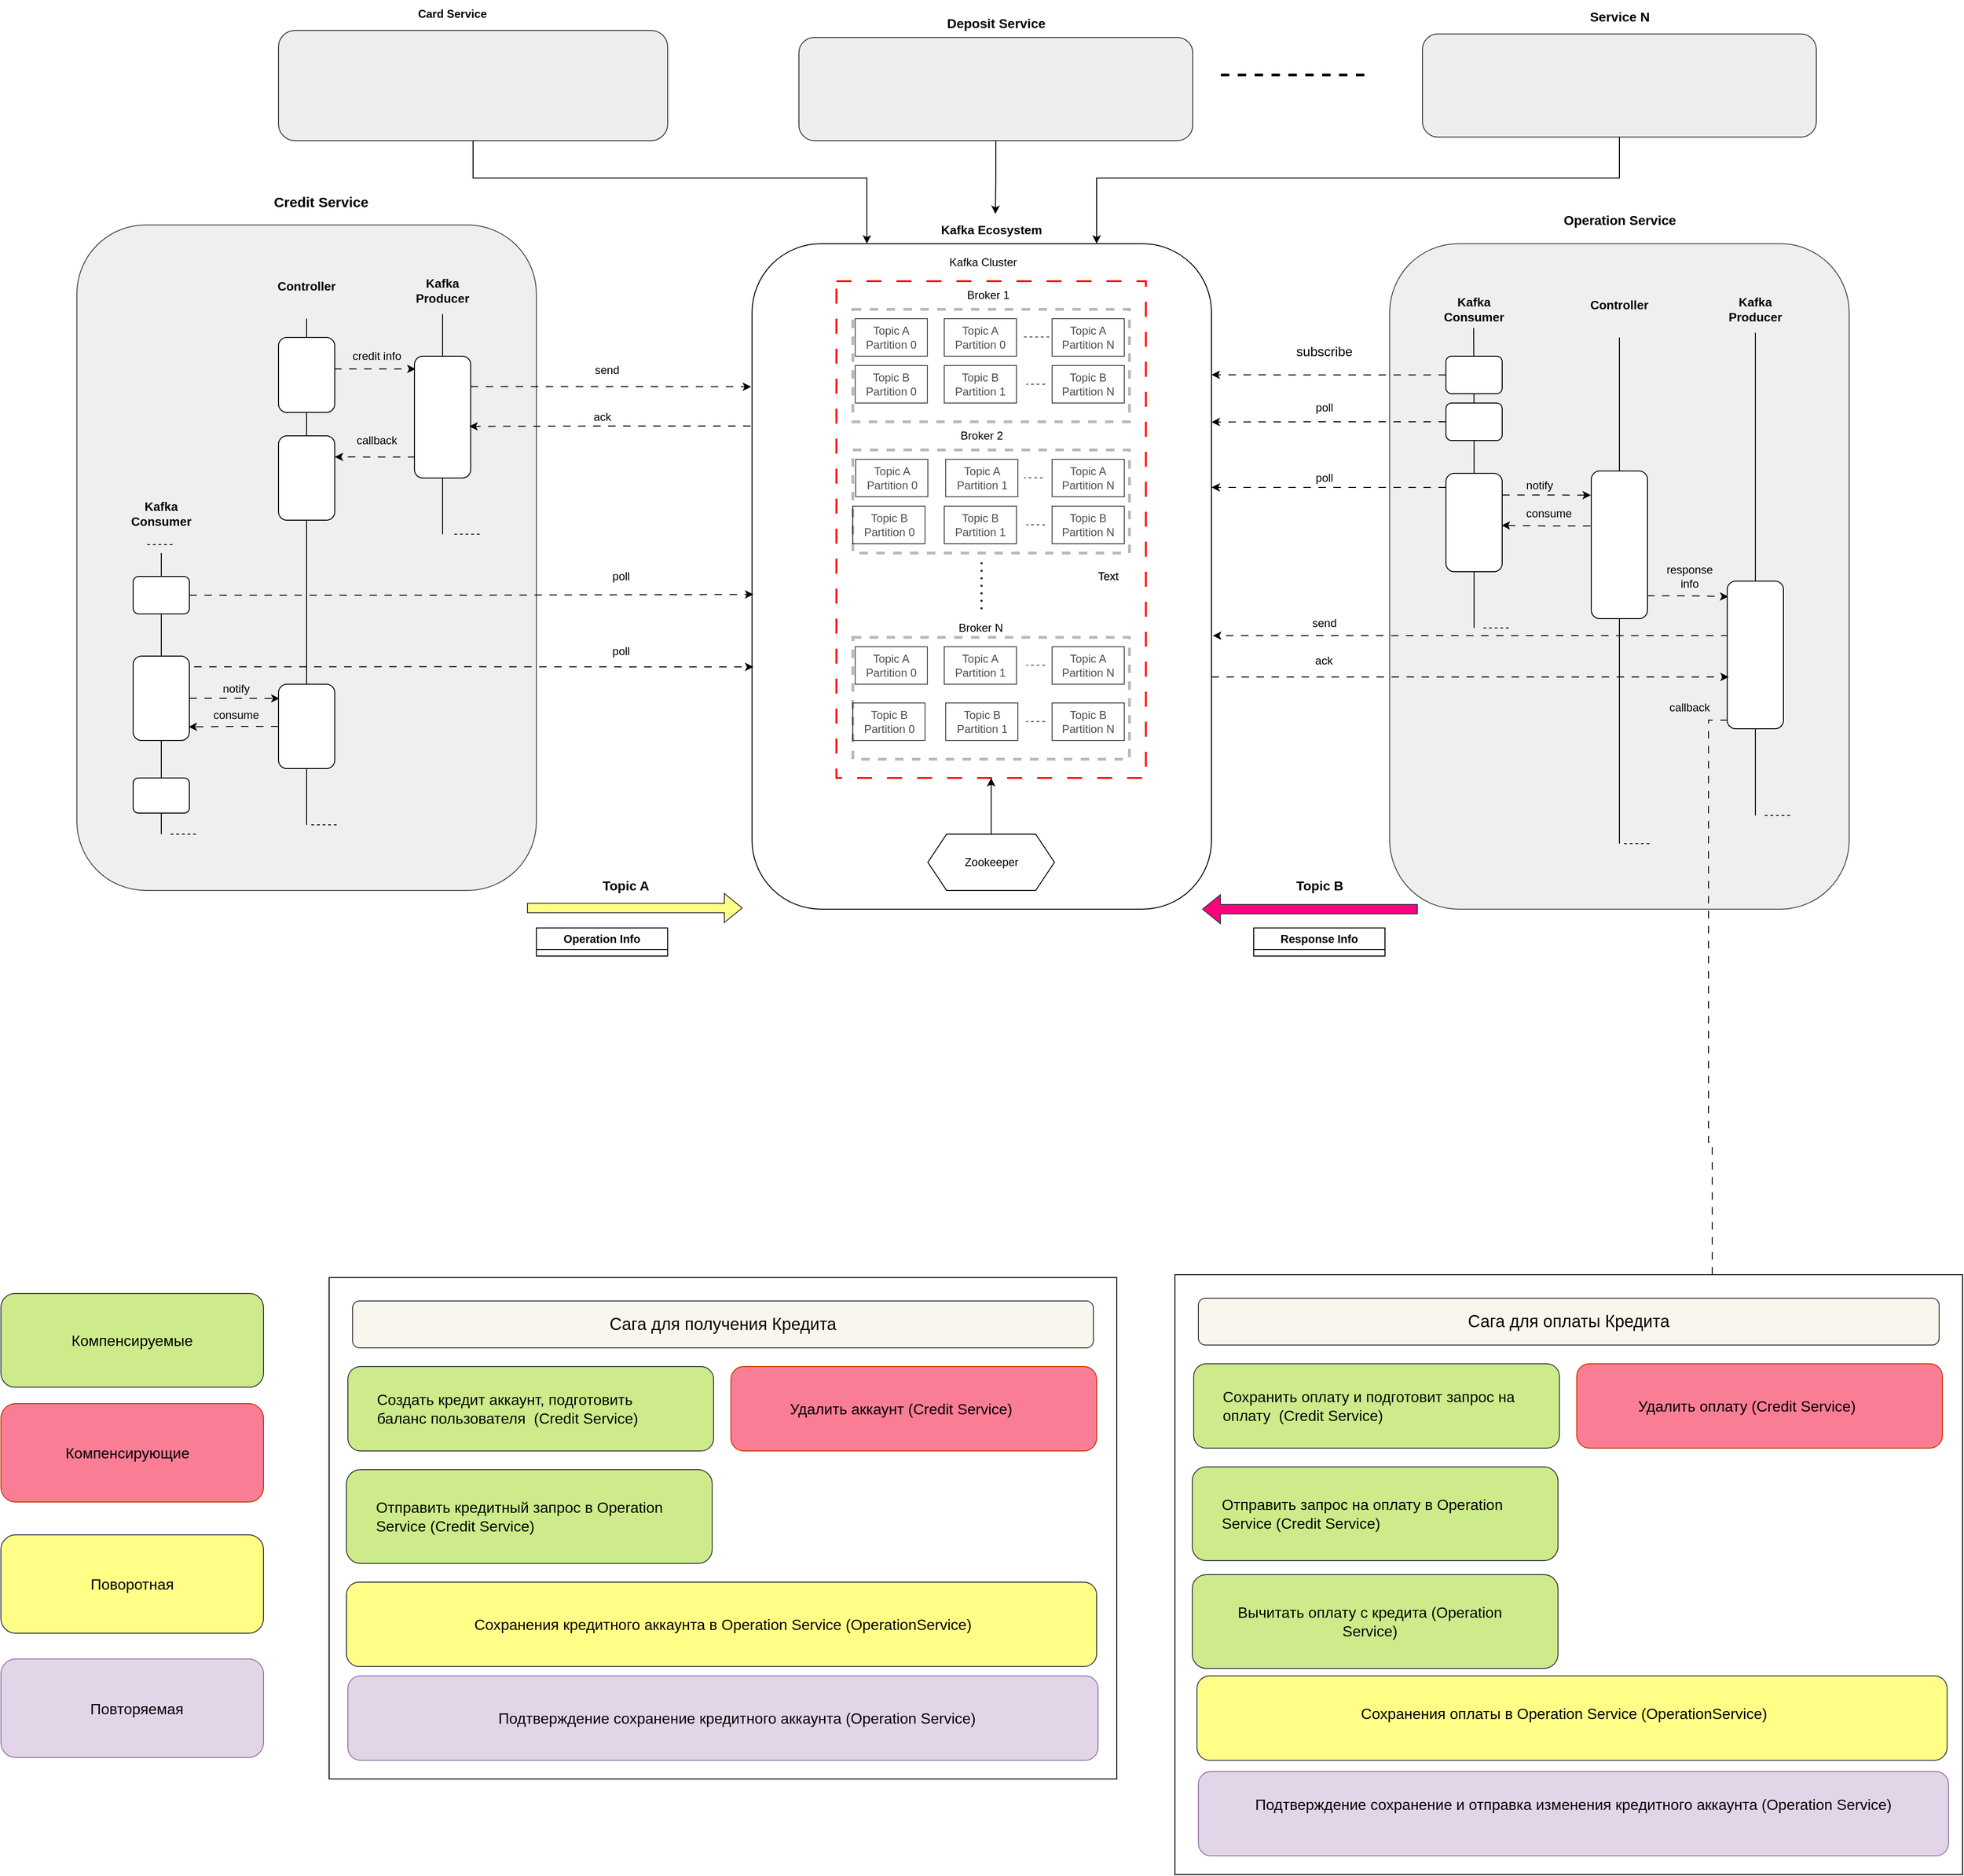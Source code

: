 <mxfile version="21.2.1" type="github">
  <diagram name="Page-1" id="QxTdmoCRKcCL7kcKfaHW">
    <mxGraphModel dx="3475" dy="2413" grid="1" gridSize="10" guides="1" tooltips="1" connect="1" arrows="1" fold="1" page="1" pageScale="1" pageWidth="850" pageHeight="1100" math="0" shadow="0">
      <root>
        <mxCell id="0" />
        <mxCell id="1" parent="0" />
        <mxCell id="LkaJZbjGnA7sSVF9E5AU-1" value="" style="rounded=1;whiteSpace=wrap;html=1;" parent="1" vertex="1">
          <mxGeometry x="171" y="-760" width="490" height="710" as="geometry" />
        </mxCell>
        <mxCell id="LkaJZbjGnA7sSVF9E5AU-2" value="" style="rounded=0;whiteSpace=wrap;html=1;dashed=1;dashPattern=8 8;strokeColor=#ff0000;strokeWidth=2;" parent="1" vertex="1">
          <mxGeometry x="261" y="-720" width="330" height="530" as="geometry" />
        </mxCell>
        <mxCell id="LkaJZbjGnA7sSVF9E5AU-6" value="&lt;div&gt;Topic A&lt;/div&gt;&lt;div&gt;Partition 0&lt;br&gt;&lt;/div&gt;" style="rounded=0;whiteSpace=wrap;html=1;" parent="1" vertex="1">
          <mxGeometry x="281" y="-680" width="77" height="40" as="geometry" />
        </mxCell>
        <mxCell id="LkaJZbjGnA7sSVF9E5AU-10" value="" style="endArrow=none;dashed=1;html=1;dashPattern=1 3;strokeWidth=2;rounded=0;" parent="1" edge="1">
          <mxGeometry width="50" height="50" relative="1" as="geometry">
            <mxPoint x="415.76" y="-370" as="sourcePoint" />
            <mxPoint x="415.76" y="-420" as="targetPoint" />
          </mxGeometry>
        </mxCell>
        <mxCell id="LkaJZbjGnA7sSVF9E5AU-11" value="Kafka Cluster" style="text;html=1;strokeColor=none;fillColor=none;align=center;verticalAlign=middle;whiteSpace=wrap;rounded=0;" parent="1" vertex="1">
          <mxGeometry x="379.5" y="-760" width="75" height="40" as="geometry" />
        </mxCell>
        <mxCell id="LkaJZbjGnA7sSVF9E5AU-14" style="edgeStyle=orthogonalEdgeStyle;rounded=0;orthogonalLoop=1;jettySize=auto;html=1;entryX=0.5;entryY=1;entryDx=0;entryDy=0;" parent="1" source="LkaJZbjGnA7sSVF9E5AU-12" target="LkaJZbjGnA7sSVF9E5AU-2" edge="1">
          <mxGeometry relative="1" as="geometry" />
        </mxCell>
        <mxCell id="LkaJZbjGnA7sSVF9E5AU-12" value="Zookeeper" style="shape=hexagon;perimeter=hexagonPerimeter2;whiteSpace=wrap;html=1;fixedSize=1;" parent="1" vertex="1">
          <mxGeometry x="358.5" y="-130" width="135" height="60" as="geometry" />
        </mxCell>
        <mxCell id="LkaJZbjGnA7sSVF9E5AU-15" value="&lt;b&gt;&lt;font style=&quot;font-size: 13px;&quot;&gt;Kafka Ecosystem&lt;/font&gt;&lt;/b&gt;" style="text;html=1;align=center;verticalAlign=middle;resizable=0;points=[];autosize=1;strokeColor=none;fillColor=none;" parent="1" vertex="1">
          <mxGeometry x="361" y="-790" width="130" height="30" as="geometry" />
        </mxCell>
        <mxCell id="LkaJZbjGnA7sSVF9E5AU-17" value="&lt;div&gt;Topic A&lt;/div&gt;&lt;div&gt;Partition 0&lt;br&gt;&lt;/div&gt;" style="rounded=0;whiteSpace=wrap;html=1;" parent="1" vertex="1">
          <mxGeometry x="376" y="-680" width="77" height="40" as="geometry" />
        </mxCell>
        <mxCell id="LkaJZbjGnA7sSVF9E5AU-18" value="&lt;div&gt;Topic A&lt;/div&gt;&lt;div&gt;Partition N&lt;br&gt;&lt;/div&gt;" style="rounded=0;whiteSpace=wrap;html=1;" parent="1" vertex="1">
          <mxGeometry x="491" y="-680" width="77" height="40" as="geometry" />
        </mxCell>
        <mxCell id="LkaJZbjGnA7sSVF9E5AU-20" value="" style="endArrow=none;dashed=1;html=1;rounded=0;" parent="1" edge="1">
          <mxGeometry width="50" height="50" relative="1" as="geometry">
            <mxPoint x="461" y="-660.5" as="sourcePoint" />
            <mxPoint x="491" y="-660.5" as="targetPoint" />
          </mxGeometry>
        </mxCell>
        <mxCell id="LkaJZbjGnA7sSVF9E5AU-21" value="Broker 1" style="text;html=1;strokeColor=none;fillColor=none;align=center;verticalAlign=middle;whiteSpace=wrap;rounded=0;" parent="1" vertex="1">
          <mxGeometry x="393" y="-720" width="60" height="30" as="geometry" />
        </mxCell>
        <mxCell id="LkaJZbjGnA7sSVF9E5AU-22" value="&lt;div&gt;Topic B&lt;br&gt;&lt;/div&gt;&lt;div&gt;Partition 0&lt;br&gt;&lt;/div&gt;" style="rounded=0;whiteSpace=wrap;html=1;" parent="1" vertex="1">
          <mxGeometry x="281" y="-630" width="77" height="40" as="geometry" />
        </mxCell>
        <mxCell id="LkaJZbjGnA7sSVF9E5AU-23" value="&lt;div&gt;Topic B&lt;br&gt;&lt;/div&gt;&lt;div&gt;Partition 1&lt;br&gt;&lt;/div&gt;" style="rounded=0;whiteSpace=wrap;html=1;" parent="1" vertex="1">
          <mxGeometry x="376" y="-630" width="77" height="40" as="geometry" />
        </mxCell>
        <mxCell id="LkaJZbjGnA7sSVF9E5AU-25" value="&lt;div&gt;Topic B&lt;br&gt;&lt;/div&gt;&lt;div&gt;Partition N&lt;br&gt;&lt;/div&gt;" style="rounded=0;whiteSpace=wrap;html=1;" parent="1" vertex="1">
          <mxGeometry x="491" y="-630" width="77" height="40" as="geometry" />
        </mxCell>
        <mxCell id="LkaJZbjGnA7sSVF9E5AU-31" value="" style="endArrow=none;dashed=1;html=1;rounded=0;" parent="1" edge="1">
          <mxGeometry width="50" height="50" relative="1" as="geometry">
            <mxPoint x="483.5" y="-610.11" as="sourcePoint" />
            <mxPoint x="463.5" y="-610.11" as="targetPoint" />
          </mxGeometry>
        </mxCell>
        <mxCell id="LkaJZbjGnA7sSVF9E5AU-32" value="" style="rounded=0;whiteSpace=wrap;html=1;opacity=30;strokeColor=#1A1A1A;dashed=1;strokeWidth=3;" parent="1" vertex="1">
          <mxGeometry x="278.5" y="-690" width="295" height="120" as="geometry" />
        </mxCell>
        <mxCell id="LkaJZbjGnA7sSVF9E5AU-35" value="&lt;div&gt;Topic A&lt;/div&gt;&lt;div&gt;Partition 0&lt;br&gt;&lt;/div&gt;" style="rounded=0;whiteSpace=wrap;html=1;" parent="1" vertex="1">
          <mxGeometry x="281.5" y="-530" width="77" height="40" as="geometry" />
        </mxCell>
        <mxCell id="LkaJZbjGnA7sSVF9E5AU-36" value="&lt;div&gt;Topic B&lt;br&gt;&lt;/div&gt;&lt;div&gt;Partition 0&lt;br&gt;&lt;/div&gt;" style="rounded=0;whiteSpace=wrap;html=1;" parent="1" vertex="1">
          <mxGeometry x="278.5" y="-480" width="77" height="40" as="geometry" />
        </mxCell>
        <mxCell id="LkaJZbjGnA7sSVF9E5AU-37" value="&lt;div&gt;Topic A&lt;br&gt;&lt;/div&gt;&lt;div&gt;Partition 1&lt;br&gt;&lt;/div&gt;" style="rounded=0;whiteSpace=wrap;html=1;" parent="1" vertex="1">
          <mxGeometry x="377.5" y="-530" width="77" height="40" as="geometry" />
        </mxCell>
        <mxCell id="LkaJZbjGnA7sSVF9E5AU-39" value="&lt;div&gt;Topic A&lt;br&gt;&lt;/div&gt;&lt;div&gt;Partition N&lt;br&gt;&lt;/div&gt;" style="rounded=0;whiteSpace=wrap;html=1;" parent="1" vertex="1">
          <mxGeometry x="491" y="-530" width="77" height="40" as="geometry" />
        </mxCell>
        <mxCell id="LkaJZbjGnA7sSVF9E5AU-40" value="&lt;div&gt;Topic B&lt;br&gt;&lt;/div&gt;&lt;div&gt;Partition 1&lt;br&gt;&lt;/div&gt;" style="rounded=0;whiteSpace=wrap;html=1;" parent="1" vertex="1">
          <mxGeometry x="376" y="-480" width="77" height="40" as="geometry" />
        </mxCell>
        <mxCell id="LkaJZbjGnA7sSVF9E5AU-41" value="&lt;div&gt;Topic B&lt;br&gt;&lt;/div&gt;&lt;div&gt;Partition N&lt;br&gt;&lt;/div&gt;" style="rounded=0;whiteSpace=wrap;html=1;" parent="1" vertex="1">
          <mxGeometry x="491" y="-480" width="77" height="40" as="geometry" />
        </mxCell>
        <mxCell id="LkaJZbjGnA7sSVF9E5AU-42" value="" style="endArrow=none;dashed=1;html=1;rounded=0;" parent="1" edge="1">
          <mxGeometry width="50" height="50" relative="1" as="geometry">
            <mxPoint x="481" y="-510.2" as="sourcePoint" />
            <mxPoint x="461" y="-510.2" as="targetPoint" />
          </mxGeometry>
        </mxCell>
        <mxCell id="LkaJZbjGnA7sSVF9E5AU-44" value="Broker 2" style="text;html=1;strokeColor=none;fillColor=none;align=center;verticalAlign=middle;whiteSpace=wrap;rounded=0;" parent="1" vertex="1">
          <mxGeometry x="386" y="-570" width="60" height="30" as="geometry" />
        </mxCell>
        <mxCell id="LkaJZbjGnA7sSVF9E5AU-45" value="" style="endArrow=none;dashed=1;html=1;rounded=0;" parent="1" edge="1">
          <mxGeometry width="50" height="50" relative="1" as="geometry">
            <mxPoint x="483.5" y="-460.05" as="sourcePoint" />
            <mxPoint x="463.5" y="-460.12" as="targetPoint" />
          </mxGeometry>
        </mxCell>
        <mxCell id="LkaJZbjGnA7sSVF9E5AU-46" value="&lt;div&gt;Topic A&lt;/div&gt;&lt;div&gt;Partition 0&lt;br&gt;&lt;/div&gt;" style="rounded=0;whiteSpace=wrap;html=1;" parent="1" vertex="1">
          <mxGeometry x="281" y="-330" width="77" height="40" as="geometry" />
        </mxCell>
        <mxCell id="LkaJZbjGnA7sSVF9E5AU-47" value="&lt;div&gt;Topic A&lt;br&gt;&lt;/div&gt;&lt;div&gt;Partition 1&lt;br&gt;&lt;/div&gt;" style="rounded=0;whiteSpace=wrap;html=1;" parent="1" vertex="1">
          <mxGeometry x="376" y="-330" width="77" height="40" as="geometry" />
        </mxCell>
        <mxCell id="LkaJZbjGnA7sSVF9E5AU-48" value="&lt;div&gt;Topic A&lt;br&gt;&lt;/div&gt;&lt;div&gt;Partition N&lt;br&gt;&lt;/div&gt;" style="rounded=0;whiteSpace=wrap;html=1;" parent="1" vertex="1">
          <mxGeometry x="491" y="-330" width="77" height="40" as="geometry" />
        </mxCell>
        <mxCell id="LkaJZbjGnA7sSVF9E5AU-49" value="" style="endArrow=none;dashed=1;html=1;rounded=0;" parent="1" edge="1">
          <mxGeometry width="50" height="50" relative="1" as="geometry">
            <mxPoint x="483.5" y="-310.2" as="sourcePoint" />
            <mxPoint x="463.5" y="-310.2" as="targetPoint" />
          </mxGeometry>
        </mxCell>
        <mxCell id="LkaJZbjGnA7sSVF9E5AU-50" value="&lt;div&gt;Topic B&lt;br&gt;&lt;/div&gt;&lt;div&gt;Partition 0&lt;br&gt;&lt;/div&gt;" style="rounded=0;whiteSpace=wrap;html=1;" parent="1" vertex="1">
          <mxGeometry x="278.5" y="-270" width="77" height="40" as="geometry" />
        </mxCell>
        <mxCell id="LkaJZbjGnA7sSVF9E5AU-51" value="&lt;div&gt;Topic B&lt;br&gt;&lt;/div&gt;&lt;div&gt;Partition 1&lt;br&gt;&lt;/div&gt;" style="rounded=0;whiteSpace=wrap;html=1;" parent="1" vertex="1">
          <mxGeometry x="377.5" y="-270" width="77" height="40" as="geometry" />
        </mxCell>
        <mxCell id="LkaJZbjGnA7sSVF9E5AU-52" value="&lt;div&gt;Topic B&lt;br&gt;&lt;/div&gt;&lt;div&gt;Partition N&lt;br&gt;&lt;/div&gt;" style="rounded=0;whiteSpace=wrap;html=1;" parent="1" vertex="1">
          <mxGeometry x="491" y="-270" width="77" height="40" as="geometry" />
        </mxCell>
        <mxCell id="LkaJZbjGnA7sSVF9E5AU-53" value="" style="endArrow=none;dashed=1;html=1;rounded=0;" parent="1" edge="1">
          <mxGeometry width="50" height="50" relative="1" as="geometry">
            <mxPoint x="483.5" y="-250.24" as="sourcePoint" />
            <mxPoint x="463.5" y="-250.24" as="targetPoint" />
          </mxGeometry>
        </mxCell>
        <mxCell id="LkaJZbjGnA7sSVF9E5AU-57" value="Broker N" style="text;html=1;strokeColor=none;fillColor=none;align=center;verticalAlign=middle;whiteSpace=wrap;rounded=0;" parent="1" vertex="1">
          <mxGeometry x="384.5" y="-365" width="60" height="30" as="geometry" />
        </mxCell>
        <mxCell id="LkaJZbjGnA7sSVF9E5AU-58" value="" style="rounded=0;whiteSpace=wrap;html=1;opacity=30;strokeColor=#1A1A1A;dashed=1;strokeWidth=3;" parent="1" vertex="1">
          <mxGeometry x="278.5" y="-340" width="295" height="130" as="geometry" />
        </mxCell>
        <mxCell id="LkaJZbjGnA7sSVF9E5AU-59" value="" style="rounded=0;whiteSpace=wrap;html=1;opacity=30;strokeColor=#1A1A1A;dashed=1;strokeWidth=3;" parent="1" vertex="1">
          <mxGeometry x="278.5" y="-540" width="295" height="110" as="geometry" />
        </mxCell>
        <mxCell id="LkaJZbjGnA7sSVF9E5AU-248" style="edgeStyle=orthogonalEdgeStyle;rounded=0;orthogonalLoop=1;jettySize=auto;html=1;entryX=0.25;entryY=0;entryDx=0;entryDy=0;" parent="1" source="LkaJZbjGnA7sSVF9E5AU-63" target="LkaJZbjGnA7sSVF9E5AU-1" edge="1">
          <mxGeometry relative="1" as="geometry">
            <Array as="points">
              <mxPoint x="-126" y="-830" />
              <mxPoint x="294" y="-830" />
            </Array>
          </mxGeometry>
        </mxCell>
        <mxCell id="LkaJZbjGnA7sSVF9E5AU-63" value="" style="rounded=1;whiteSpace=wrap;html=1;fillColor=#eeeeee;strokeColor=#36393d;" parent="1" vertex="1">
          <mxGeometry x="-334" y="-987.5" width="415" height="117.5" as="geometry" />
        </mxCell>
        <mxCell id="LkaJZbjGnA7sSVF9E5AU-249" style="edgeStyle=orthogonalEdgeStyle;rounded=0;orthogonalLoop=1;jettySize=auto;html=1;entryX=0.535;entryY=-0.058;entryDx=0;entryDy=0;entryPerimeter=0;" parent="1" source="LkaJZbjGnA7sSVF9E5AU-64" target="LkaJZbjGnA7sSVF9E5AU-15" edge="1">
          <mxGeometry relative="1" as="geometry" />
        </mxCell>
        <mxCell id="LkaJZbjGnA7sSVF9E5AU-64" value="" style="rounded=1;whiteSpace=wrap;html=1;fillColor=#eeeeee;strokeColor=#36393d;" parent="1" vertex="1">
          <mxGeometry x="221" y="-980" width="420" height="110" as="geometry" />
        </mxCell>
        <mxCell id="LkaJZbjGnA7sSVF9E5AU-65" value="" style="rounded=1;whiteSpace=wrap;html=1;fillColor=#eeeeee;strokeColor=#36393d;opacity=90;" parent="1" vertex="1">
          <mxGeometry x="851" y="-760" width="490" height="710" as="geometry" />
        </mxCell>
        <mxCell id="LkaJZbjGnA7sSVF9E5AU-67" value="&lt;font style=&quot;font-size: 14px;&quot;&gt;&lt;b&gt;Operation Service&lt;br&gt;&lt;/b&gt;&lt;/font&gt;" style="text;html=1;align=center;verticalAlign=middle;resizable=0;points=[];autosize=1;strokeColor=none;fillColor=none;" parent="1" vertex="1">
          <mxGeometry x="1026" y="-800" width="140" height="30" as="geometry" />
        </mxCell>
        <mxCell id="LkaJZbjGnA7sSVF9E5AU-69" value="Text" style="text;html=1;strokeColor=none;fillColor=none;align=center;verticalAlign=middle;whiteSpace=wrap;rounded=0;" parent="1" vertex="1">
          <mxGeometry x="521" y="-420" width="60" height="30" as="geometry" />
        </mxCell>
        <mxCell id="LkaJZbjGnA7sSVF9E5AU-70" value="Text" style="text;html=1;strokeColor=none;fillColor=none;align=center;verticalAlign=middle;whiteSpace=wrap;rounded=0;" parent="1" vertex="1">
          <mxGeometry x="521" y="-420" width="60" height="30" as="geometry" />
        </mxCell>
        <mxCell id="LkaJZbjGnA7sSVF9E5AU-71" value="&lt;div style=&quot;font-size: 13px;&quot;&gt;&lt;font style=&quot;font-size: 13px;&quot;&gt;&lt;b&gt;Kafka&lt;/b&gt;&lt;/font&gt;&lt;/div&gt;&lt;div style=&quot;font-size: 13px;&quot;&gt;&lt;b&gt;&lt;font style=&quot;font-size: 13px;&quot;&gt;Consumer&lt;/font&gt;&lt;br&gt;&lt;/b&gt;&lt;/div&gt;" style="text;html=1;strokeColor=none;fillColor=none;align=center;verticalAlign=middle;whiteSpace=wrap;rounded=0;" parent="1" vertex="1">
          <mxGeometry x="911" y="-715" width="60" height="50" as="geometry" />
        </mxCell>
        <mxCell id="LkaJZbjGnA7sSVF9E5AU-73" value="&lt;b&gt;&lt;font style=&quot;font-size: 13px;&quot;&gt;Controller&lt;/font&gt;&lt;/b&gt;" style="text;html=1;strokeColor=none;fillColor=none;align=center;verticalAlign=middle;whiteSpace=wrap;rounded=0;" parent="1" vertex="1">
          <mxGeometry x="1066" y="-720" width="60" height="50" as="geometry" />
        </mxCell>
        <mxCell id="LkaJZbjGnA7sSVF9E5AU-74" value="&lt;font style=&quot;font-size: 13px;&quot;&gt;&lt;b&gt;Kafka Producer&lt;/b&gt;&lt;/font&gt;" style="text;html=1;strokeColor=none;fillColor=none;align=center;verticalAlign=middle;whiteSpace=wrap;rounded=0;" parent="1" vertex="1">
          <mxGeometry x="1211" y="-715" width="60" height="50" as="geometry" />
        </mxCell>
        <mxCell id="LkaJZbjGnA7sSVF9E5AU-76" value="" style="endArrow=none;html=1;rounded=0;" parent="1" source="LkaJZbjGnA7sSVF9E5AU-94" edge="1">
          <mxGeometry width="50" height="50" relative="1" as="geometry">
            <mxPoint x="940.58" y="-270" as="sourcePoint" />
            <mxPoint x="940.58" y="-670" as="targetPoint" />
          </mxGeometry>
        </mxCell>
        <mxCell id="LkaJZbjGnA7sSVF9E5AU-77" value="" style="endArrow=none;html=1;rounded=0;" parent="1" source="LkaJZbjGnA7sSVF9E5AU-86" edge="1">
          <mxGeometry width="50" height="50" relative="1" as="geometry">
            <mxPoint x="1096" y="-310" as="sourcePoint" />
            <mxPoint x="1096" y="-660" as="targetPoint" />
          </mxGeometry>
        </mxCell>
        <mxCell id="LkaJZbjGnA7sSVF9E5AU-92" style="edgeStyle=orthogonalEdgeStyle;rounded=0;orthogonalLoop=1;jettySize=auto;html=1;entryX=1;entryY=0.197;entryDx=0;entryDy=0;entryPerimeter=0;dashed=1;dashPattern=8 8;" parent="1" source="LkaJZbjGnA7sSVF9E5AU-80" target="LkaJZbjGnA7sSVF9E5AU-1" edge="1">
          <mxGeometry relative="1" as="geometry" />
        </mxCell>
        <mxCell id="LkaJZbjGnA7sSVF9E5AU-80" value="" style="rounded=1;whiteSpace=wrap;html=1;" parent="1" vertex="1">
          <mxGeometry x="911" y="-640" width="60" height="40" as="geometry" />
        </mxCell>
        <mxCell id="LkaJZbjGnA7sSVF9E5AU-83" value="" style="endArrow=none;html=1;rounded=0;" parent="1" target="LkaJZbjGnA7sSVF9E5AU-82" edge="1">
          <mxGeometry width="50" height="50" relative="1" as="geometry">
            <mxPoint x="941" y="-350" as="sourcePoint" />
            <mxPoint x="940.58" y="-670" as="targetPoint" />
          </mxGeometry>
        </mxCell>
        <mxCell id="LkaJZbjGnA7sSVF9E5AU-97" style="edgeStyle=orthogonalEdgeStyle;rounded=0;orthogonalLoop=1;jettySize=auto;html=1;dashed=1;dashPattern=8 8;" parent="1" source="LkaJZbjGnA7sSVF9E5AU-82" edge="1">
          <mxGeometry relative="1" as="geometry">
            <mxPoint x="661" y="-500" as="targetPoint" />
            <Array as="points">
              <mxPoint x="661" y="-500" />
            </Array>
          </mxGeometry>
        </mxCell>
        <mxCell id="LkaJZbjGnA7sSVF9E5AU-102" style="edgeStyle=orthogonalEdgeStyle;rounded=0;orthogonalLoop=1;jettySize=auto;html=1;entryX=-0.006;entryY=0.164;entryDx=0;entryDy=0;entryPerimeter=0;exitX=1;exitY=0.22;exitDx=0;exitDy=0;exitPerimeter=0;dashed=1;dashPattern=8 8;" parent="1" source="LkaJZbjGnA7sSVF9E5AU-82" target="LkaJZbjGnA7sSVF9E5AU-86" edge="1">
          <mxGeometry relative="1" as="geometry" />
        </mxCell>
        <mxCell id="LkaJZbjGnA7sSVF9E5AU-82" value="" style="rounded=1;whiteSpace=wrap;html=1;" parent="1" vertex="1">
          <mxGeometry x="911" y="-515" width="60" height="105" as="geometry" />
        </mxCell>
        <mxCell id="LkaJZbjGnA7sSVF9E5AU-87" value="" style="endArrow=none;html=1;rounded=0;" parent="1" target="LkaJZbjGnA7sSVF9E5AU-86" edge="1">
          <mxGeometry width="1175" height="710" relative="1" as="geometry">
            <mxPoint x="1096" y="-120" as="sourcePoint" />
            <mxPoint x="1096" y="-680" as="targetPoint" />
          </mxGeometry>
        </mxCell>
        <mxCell id="LkaJZbjGnA7sSVF9E5AU-91" value="" style="rounded=1;whiteSpace=wrap;html=1;" parent="LkaJZbjGnA7sSVF9E5AU-87" vertex="1">
          <mxGeometry x="1115" y="640" width="60" height="60" as="geometry" />
        </mxCell>
        <mxCell id="LkaJZbjGnA7sSVF9E5AU-105" style="edgeStyle=orthogonalEdgeStyle;rounded=0;orthogonalLoop=1;jettySize=auto;html=1;entryX=0.99;entryY=0.529;entryDx=0;entryDy=0;entryPerimeter=0;exitX=-0.015;exitY=0.372;exitDx=0;exitDy=0;exitPerimeter=0;dashed=1;dashPattern=8 8;" parent="1" source="LkaJZbjGnA7sSVF9E5AU-86" target="LkaJZbjGnA7sSVF9E5AU-82" edge="1">
          <mxGeometry relative="1" as="geometry" />
        </mxCell>
        <mxCell id="LkaJZbjGnA7sSVF9E5AU-119" style="edgeStyle=orthogonalEdgeStyle;rounded=0;orthogonalLoop=1;jettySize=auto;html=1;entryX=0.02;entryY=0.105;entryDx=0;entryDy=0;entryPerimeter=0;exitX=0.993;exitY=0.845;exitDx=0;exitDy=0;exitPerimeter=0;dashed=1;dashPattern=8 8;" parent="1" source="LkaJZbjGnA7sSVF9E5AU-86" target="LkaJZbjGnA7sSVF9E5AU-89" edge="1">
          <mxGeometry relative="1" as="geometry" />
        </mxCell>
        <mxCell id="LkaJZbjGnA7sSVF9E5AU-86" value="" style="rounded=1;whiteSpace=wrap;html=1;" parent="1" vertex="1">
          <mxGeometry x="1066" y="-517.5" width="60" height="157.5" as="geometry" />
        </mxCell>
        <mxCell id="LkaJZbjGnA7sSVF9E5AU-88" value="" style="endArrow=none;html=1;rounded=0;" parent="1" source="LkaJZbjGnA7sSVF9E5AU-89" edge="1">
          <mxGeometry width="50" height="50" relative="1" as="geometry">
            <mxPoint x="1241" y="-110" as="sourcePoint" />
            <mxPoint x="1241" y="-665" as="targetPoint" />
          </mxGeometry>
        </mxCell>
        <mxCell id="LkaJZbjGnA7sSVF9E5AU-90" value="" style="endArrow=none;html=1;rounded=0;" parent="1" target="LkaJZbjGnA7sSVF9E5AU-89" edge="1">
          <mxGeometry width="50" height="50" relative="1" as="geometry">
            <mxPoint x="1241" y="-150" as="sourcePoint" />
            <mxPoint x="1241" y="-665" as="targetPoint" />
          </mxGeometry>
        </mxCell>
        <mxCell id="LkaJZbjGnA7sSVF9E5AU-107" style="edgeStyle=orthogonalEdgeStyle;rounded=0;orthogonalLoop=1;jettySize=auto;html=1;entryX=0.988;entryY=0.138;entryDx=0;entryDy=0;entryPerimeter=0;exitX=0.008;exitY=0.942;exitDx=0;exitDy=0;exitPerimeter=0;dashed=1;dashPattern=8 8;" parent="1" source="LkaJZbjGnA7sSVF9E5AU-89" target="LkaJZbjGnA7sSVF9E5AU-91" edge="1">
          <mxGeometry relative="1" as="geometry" />
        </mxCell>
        <mxCell id="LkaJZbjGnA7sSVF9E5AU-114" style="edgeStyle=orthogonalEdgeStyle;rounded=0;orthogonalLoop=1;jettySize=auto;html=1;entryX=1.003;entryY=0.589;entryDx=0;entryDy=0;entryPerimeter=0;exitX=0.024;exitY=0.369;exitDx=0;exitDy=0;exitPerimeter=0;dashed=1;dashPattern=8 8;" parent="1" source="LkaJZbjGnA7sSVF9E5AU-89" target="LkaJZbjGnA7sSVF9E5AU-1" edge="1">
          <mxGeometry relative="1" as="geometry" />
        </mxCell>
        <mxCell id="LkaJZbjGnA7sSVF9E5AU-89" value="" style="rounded=1;whiteSpace=wrap;html=1;" parent="1" vertex="1">
          <mxGeometry x="1211" y="-400" width="60" height="157.5" as="geometry" />
        </mxCell>
        <mxCell id="LkaJZbjGnA7sSVF9E5AU-93" value="&lt;font style=&quot;font-size: 14px;&quot;&gt;subscribe&lt;/font&gt;" style="text;html=1;align=center;verticalAlign=middle;resizable=0;points=[];autosize=1;strokeColor=none;fillColor=none;" parent="1" vertex="1">
          <mxGeometry x="741" y="-660" width="80" height="30" as="geometry" />
        </mxCell>
        <mxCell id="LkaJZbjGnA7sSVF9E5AU-95" value="" style="endArrow=none;html=1;rounded=0;" parent="1" source="LkaJZbjGnA7sSVF9E5AU-82" target="LkaJZbjGnA7sSVF9E5AU-94" edge="1">
          <mxGeometry width="50" height="50" relative="1" as="geometry">
            <mxPoint x="941" y="-515" as="sourcePoint" />
            <mxPoint x="940.58" y="-670" as="targetPoint" />
          </mxGeometry>
        </mxCell>
        <mxCell id="LkaJZbjGnA7sSVF9E5AU-96" style="edgeStyle=orthogonalEdgeStyle;rounded=0;orthogonalLoop=1;jettySize=auto;html=1;entryX=1;entryY=0.268;entryDx=0;entryDy=0;entryPerimeter=0;dashed=1;dashPattern=8 8;" parent="1" source="LkaJZbjGnA7sSVF9E5AU-94" target="LkaJZbjGnA7sSVF9E5AU-1" edge="1">
          <mxGeometry relative="1" as="geometry" />
        </mxCell>
        <mxCell id="LkaJZbjGnA7sSVF9E5AU-94" value="" style="rounded=1;whiteSpace=wrap;html=1;" parent="1" vertex="1">
          <mxGeometry x="911" y="-590" width="60" height="40" as="geometry" />
        </mxCell>
        <mxCell id="LkaJZbjGnA7sSVF9E5AU-98" value="poll" style="text;html=1;align=center;verticalAlign=middle;resizable=0;points=[];autosize=1;strokeColor=none;fillColor=none;" parent="1" vertex="1">
          <mxGeometry x="761" y="-600" width="40" height="30" as="geometry" />
        </mxCell>
        <mxCell id="LkaJZbjGnA7sSVF9E5AU-100" value="poll" style="text;html=1;align=center;verticalAlign=middle;resizable=0;points=[];autosize=1;strokeColor=none;fillColor=none;" parent="1" vertex="1">
          <mxGeometry x="761" y="-525" width="40" height="30" as="geometry" />
        </mxCell>
        <mxCell id="LkaJZbjGnA7sSVF9E5AU-103" value="notify" style="text;html=1;strokeColor=none;fillColor=none;align=center;verticalAlign=middle;whiteSpace=wrap;rounded=0;" parent="1" vertex="1">
          <mxGeometry x="981" y="-517.5" width="60" height="30" as="geometry" />
        </mxCell>
        <mxCell id="LkaJZbjGnA7sSVF9E5AU-106" value="consume" style="text;html=1;strokeColor=none;fillColor=none;align=center;verticalAlign=middle;whiteSpace=wrap;rounded=0;" parent="1" vertex="1">
          <mxGeometry x="991" y="-487.5" width="60" height="30" as="geometry" />
        </mxCell>
        <mxCell id="LkaJZbjGnA7sSVF9E5AU-108" value="callback" style="text;html=1;strokeColor=none;fillColor=none;align=center;verticalAlign=middle;whiteSpace=wrap;rounded=0;" parent="1" vertex="1">
          <mxGeometry x="1141" y="-280" width="60" height="30" as="geometry" />
        </mxCell>
        <mxCell id="LkaJZbjGnA7sSVF9E5AU-109" value="" style="endArrow=none;dashed=1;html=1;rounded=0;" parent="1" edge="1">
          <mxGeometry width="50" height="50" relative="1" as="geometry">
            <mxPoint x="951" y="-350" as="sourcePoint" />
            <mxPoint x="981" y="-350" as="targetPoint" />
            <Array as="points">
              <mxPoint x="981" y="-350" />
            </Array>
          </mxGeometry>
        </mxCell>
        <mxCell id="LkaJZbjGnA7sSVF9E5AU-110" value="" style="endArrow=none;dashed=1;html=1;rounded=0;" parent="1" edge="1">
          <mxGeometry width="50" height="50" relative="1" as="geometry">
            <mxPoint x="1251" y="-150" as="sourcePoint" />
            <mxPoint x="1281" y="-150" as="targetPoint" />
          </mxGeometry>
        </mxCell>
        <mxCell id="LkaJZbjGnA7sSVF9E5AU-111" value="" style="endArrow=none;dashed=1;html=1;rounded=0;" parent="1" edge="1">
          <mxGeometry width="50" height="50" relative="1" as="geometry">
            <mxPoint x="1101" y="-120" as="sourcePoint" />
            <mxPoint x="1131" y="-120" as="targetPoint" />
          </mxGeometry>
        </mxCell>
        <mxCell id="LkaJZbjGnA7sSVF9E5AU-115" style="edgeStyle=orthogonalEdgeStyle;rounded=0;orthogonalLoop=1;jettySize=auto;html=1;entryX=0.028;entryY=0.649;entryDx=0;entryDy=0;entryPerimeter=0;exitX=1;exitY=0.651;exitDx=0;exitDy=0;exitPerimeter=0;strokeWidth=1;dashed=1;dashPattern=8 8;" parent="1" source="LkaJZbjGnA7sSVF9E5AU-1" target="LkaJZbjGnA7sSVF9E5AU-89" edge="1">
          <mxGeometry relative="1" as="geometry" />
        </mxCell>
        <mxCell id="LkaJZbjGnA7sSVF9E5AU-117" value="send" style="text;html=1;align=center;verticalAlign=middle;resizable=0;points=[];autosize=1;strokeColor=none;fillColor=none;" parent="1" vertex="1">
          <mxGeometry x="756" y="-370" width="50" height="30" as="geometry" />
        </mxCell>
        <mxCell id="LkaJZbjGnA7sSVF9E5AU-118" value="ack" style="text;strokeColor=none;align=center;fillColor=none;html=1;verticalAlign=middle;whiteSpace=wrap;rounded=0;" parent="1" vertex="1">
          <mxGeometry x="751" y="-330" width="60" height="30" as="geometry" />
        </mxCell>
        <mxCell id="LkaJZbjGnA7sSVF9E5AU-120" value="&lt;div&gt;response&lt;/div&gt;&lt;div&gt;info&lt;br&gt;&lt;/div&gt;" style="text;html=1;strokeColor=none;fillColor=none;align=center;verticalAlign=middle;whiteSpace=wrap;rounded=0;" parent="1" vertex="1">
          <mxGeometry x="1141" y="-420" width="60" height="30" as="geometry" />
        </mxCell>
        <mxCell id="LkaJZbjGnA7sSVF9E5AU-122" value="" style="shape=flexArrow;endArrow=classic;html=1;rounded=0;fillColor=#ffff88;strokeColor=#36393d;" parent="1" edge="1">
          <mxGeometry width="50" height="50" relative="1" as="geometry">
            <mxPoint x="-69" y="-51.25" as="sourcePoint" />
            <mxPoint x="161" y="-51.25" as="targetPoint" />
          </mxGeometry>
        </mxCell>
        <mxCell id="LkaJZbjGnA7sSVF9E5AU-124" value="&lt;font style=&quot;font-size: 14px;&quot;&gt;&lt;b&gt;Topic A&lt;/b&gt;&lt;/font&gt;" style="text;html=1;align=center;verticalAlign=middle;resizable=0;points=[];autosize=1;strokeColor=none;fillColor=none;" parent="1" vertex="1">
          <mxGeometry x="1" y="-90" width="70" height="30" as="geometry" />
        </mxCell>
        <mxCell id="LkaJZbjGnA7sSVF9E5AU-125" value="Operation Info" style="swimlane;whiteSpace=wrap;html=1;" parent="1" vertex="1" collapsed="1">
          <mxGeometry x="-59" y="-30" width="140" height="30" as="geometry">
            <mxRectangle x="-10" y="870" width="270" height="280" as="alternateBounds" />
          </mxGeometry>
        </mxCell>
        <mxCell id="LkaJZbjGnA7sSVF9E5AU-132" value="number&amp;nbsp;&amp;nbsp;&amp;nbsp;&amp;nbsp;&amp;nbsp;&amp;nbsp;&amp;nbsp;&amp;nbsp;&amp;nbsp;&amp;nbsp;&amp;nbsp; &lt;i&gt;varchar&lt;/i&gt;" style="text;strokeColor=none;fillColor=none;align=left;verticalAlign=middle;spacingLeft=4;spacingRight=4;overflow=hidden;points=[[0,0.5],[1,0.5]];portConstraint=eastwest;rotatable=0;whiteSpace=wrap;html=1;" parent="LkaJZbjGnA7sSVF9E5AU-125" vertex="1">
          <mxGeometry x="25" y="40" width="225" height="30" as="geometry" />
        </mxCell>
        <mxCell id="LkaJZbjGnA7sSVF9E5AU-133" value="type&amp;nbsp;&amp;nbsp;&amp;nbsp;&amp;nbsp;&amp;nbsp;&amp;nbsp;&amp;nbsp;&amp;nbsp;&amp;nbsp;&amp;nbsp;&amp;nbsp;&amp;nbsp;&amp;nbsp;&amp;nbsp;&amp;nbsp;&amp;nbsp; &lt;i&gt;enum(credit, deposit, current)&lt;/i&gt;" style="text;strokeColor=none;fillColor=none;align=left;verticalAlign=middle;spacingLeft=4;spacingRight=4;overflow=hidden;points=[[0,0.5],[1,0.5]];portConstraint=eastwest;rotatable=0;whiteSpace=wrap;html=1;" parent="LkaJZbjGnA7sSVF9E5AU-125" vertex="1">
          <mxGeometry x="25" y="70" width="245" height="30" as="geometry" />
        </mxCell>
        <mxCell id="LkaJZbjGnA7sSVF9E5AU-134" value="clientId&amp;nbsp;&amp;nbsp;&amp;nbsp;&amp;nbsp;&amp;nbsp;&amp;nbsp;&amp;nbsp;&amp;nbsp;&amp;nbsp;&amp;nbsp;&amp;nbsp;&amp;nbsp; &lt;i&gt;varchar(uuid)&lt;/i&gt;" style="text;strokeColor=none;fillColor=none;align=left;verticalAlign=middle;spacingLeft=4;spacingRight=4;overflow=hidden;points=[[0,0.5],[1,0.5]];portConstraint=eastwest;rotatable=0;whiteSpace=wrap;html=1;" parent="LkaJZbjGnA7sSVF9E5AU-125" vertex="1">
          <mxGeometry x="25" y="100" width="215" height="30" as="geometry" />
        </mxCell>
        <mxCell id="LkaJZbjGnA7sSVF9E5AU-135" value="date&amp;nbsp;&amp;nbsp;&amp;nbsp;&amp;nbsp;&amp;nbsp;&amp;nbsp;&amp;nbsp;&amp;nbsp;&amp;nbsp;&amp;nbsp;&amp;nbsp;&amp;nbsp;&amp;nbsp;&amp;nbsp;&amp;nbsp;&amp;nbsp; &lt;i&gt;timestamp&lt;/i&gt;" style="text;strokeColor=none;fillColor=none;align=left;verticalAlign=middle;spacingLeft=4;spacingRight=4;overflow=hidden;points=[[0,0.5],[1,0.5]];portConstraint=eastwest;rotatable=0;whiteSpace=wrap;html=1;" parent="LkaJZbjGnA7sSVF9E5AU-125" vertex="1">
          <mxGeometry x="25" y="140" width="225" height="30" as="geometry" />
        </mxCell>
        <mxCell id="LkaJZbjGnA7sSVF9E5AU-136" value="status&amp;nbsp;&amp;nbsp;&amp;nbsp;&amp;nbsp;&amp;nbsp;&amp;nbsp;&amp;nbsp;&amp;nbsp;&amp;nbsp;&amp;nbsp;&amp;nbsp;&amp;nbsp;&amp;nbsp; &lt;i&gt;enum(active, blocked, closed)&lt;/i&gt;" style="text;strokeColor=none;fillColor=none;align=left;verticalAlign=middle;spacingLeft=4;spacingRight=4;overflow=hidden;points=[[0,0.5],[1,0.5]];portConstraint=eastwest;rotatable=0;whiteSpace=wrap;html=1;" parent="LkaJZbjGnA7sSVF9E5AU-125" vertex="1">
          <mxGeometry x="25" y="180" width="245" height="30" as="geometry" />
        </mxCell>
        <mxCell id="LkaJZbjGnA7sSVF9E5AU-137" value="currency_balance &amp;nbsp;&amp;nbsp;&amp;nbsp;&amp;nbsp;&amp;nbsp;&amp;nbsp;&amp;nbsp; &lt;i&gt;int(float)&lt;/i&gt;" style="text;strokeColor=none;fillColor=none;align=left;verticalAlign=middle;spacingLeft=4;spacingRight=4;overflow=hidden;points=[[0,0.5],[1,0.5]];portConstraint=eastwest;rotatable=0;whiteSpace=wrap;html=1;" parent="LkaJZbjGnA7sSVF9E5AU-125" vertex="1">
          <mxGeometry x="25" y="220" width="235" height="30" as="geometry" />
        </mxCell>
        <mxCell id="LkaJZbjGnA7sSVF9E5AU-126" value="" style="shape=flexArrow;endArrow=classic;html=1;rounded=0;fillColor=#FF0080;strokeColor=#36393d;" parent="1" edge="1">
          <mxGeometry width="50" height="50" relative="1" as="geometry">
            <mxPoint x="881" y="-50" as="sourcePoint" />
            <mxPoint x="651" y="-50" as="targetPoint" />
          </mxGeometry>
        </mxCell>
        <mxCell id="LkaJZbjGnA7sSVF9E5AU-129" value="&lt;font style=&quot;font-size: 14px;&quot;&gt;&lt;b&gt;Topic B&lt;br&gt;&lt;/b&gt;&lt;/font&gt;" style="text;html=1;align=center;verticalAlign=middle;resizable=0;points=[];autosize=1;strokeColor=none;fillColor=none;" parent="1" vertex="1">
          <mxGeometry x="741" y="-90" width="70" height="30" as="geometry" />
        </mxCell>
        <mxCell id="LkaJZbjGnA7sSVF9E5AU-149" value="Response Info" style="swimlane;whiteSpace=wrap;html=1;" parent="1" vertex="1" collapsed="1">
          <mxGeometry x="706" y="-30" width="140" height="30" as="geometry">
            <mxRectangle x="755" y="870" width="270" height="130" as="alternateBounds" />
          </mxGeometry>
        </mxCell>
        <mxCell id="LkaJZbjGnA7sSVF9E5AU-150" value="status&amp;nbsp;&amp;nbsp;&amp;nbsp;&amp;nbsp;&amp;nbsp;&amp;nbsp;&amp;nbsp;&amp;nbsp;&amp;nbsp;&amp;nbsp;&amp;nbsp;&amp;nbsp;&amp;nbsp; &lt;i&gt;enum&lt;/i&gt;" style="text;strokeColor=none;fillColor=none;align=left;verticalAlign=middle;spacingLeft=4;spacingRight=4;overflow=hidden;points=[[0,0.5],[1,0.5]];portConstraint=eastwest;rotatable=0;whiteSpace=wrap;html=1;" parent="LkaJZbjGnA7sSVF9E5AU-149" vertex="1">
          <mxGeometry x="25" y="40" width="225" height="30" as="geometry" />
        </mxCell>
        <mxCell id="LkaJZbjGnA7sSVF9E5AU-157" value="Account Info After Operation" style="text;strokeColor=none;fillColor=none;align=left;verticalAlign=middle;spacingLeft=4;spacingRight=4;overflow=hidden;points=[[0,0.5],[1,0.5]];portConstraint=eastwest;rotatable=0;whiteSpace=wrap;html=1;" parent="LkaJZbjGnA7sSVF9E5AU-149" vertex="1">
          <mxGeometry x="25" y="80" width="225" height="30" as="geometry" />
        </mxCell>
        <mxCell id="LkaJZbjGnA7sSVF9E5AU-186" value="" style="rounded=1;whiteSpace=wrap;html=1;fillColor=#eeeeee;strokeColor=#36393d;opacity=90;" parent="1" vertex="1">
          <mxGeometry x="-549" y="-780" width="490" height="710" as="geometry" />
        </mxCell>
        <mxCell id="LkaJZbjGnA7sSVF9E5AU-187" value="&lt;div style=&quot;font-size: 13px;&quot;&gt;&lt;font style=&quot;font-size: 13px;&quot;&gt;&lt;b&gt;Kafka&lt;/b&gt;&lt;/font&gt;&lt;/div&gt;&lt;div style=&quot;font-size: 13px;&quot;&gt;&lt;b&gt;&lt;font style=&quot;font-size: 13px;&quot;&gt;Consumer&lt;/font&gt;&lt;br&gt;&lt;/b&gt;&lt;/div&gt;" style="text;html=1;strokeColor=none;fillColor=none;align=center;verticalAlign=middle;whiteSpace=wrap;rounded=0;" parent="1" vertex="1">
          <mxGeometry x="-489" y="-497.5" width="60" height="50" as="geometry" />
        </mxCell>
        <mxCell id="LkaJZbjGnA7sSVF9E5AU-188" value="&lt;b&gt;&lt;font style=&quot;font-size: 13px;&quot;&gt;Controller&lt;/font&gt;&lt;/b&gt;" style="text;html=1;strokeColor=none;fillColor=none;align=center;verticalAlign=middle;whiteSpace=wrap;rounded=0;" parent="1" vertex="1">
          <mxGeometry x="-334" y="-740" width="60" height="50" as="geometry" />
        </mxCell>
        <mxCell id="LkaJZbjGnA7sSVF9E5AU-189" value="&lt;font style=&quot;font-size: 13px;&quot;&gt;&lt;b&gt;Kafka Producer&lt;/b&gt;&lt;/font&gt;" style="text;html=1;strokeColor=none;fillColor=none;align=center;verticalAlign=middle;whiteSpace=wrap;rounded=0;" parent="1" vertex="1">
          <mxGeometry x="-189" y="-735" width="60" height="50" as="geometry" />
        </mxCell>
        <mxCell id="LkaJZbjGnA7sSVF9E5AU-190" value="" style="endArrow=none;html=1;rounded=0;" parent="1" source="LkaJZbjGnA7sSVF9E5AU-206" edge="1">
          <mxGeometry width="50" height="50" relative="1" as="geometry">
            <mxPoint x="-459.42" y="-290" as="sourcePoint" />
            <mxPoint x="-459" y="-430" as="targetPoint" />
          </mxGeometry>
        </mxCell>
        <mxCell id="LkaJZbjGnA7sSVF9E5AU-191" value="" style="endArrow=none;html=1;rounded=0;" parent="1" source="LkaJZbjGnA7sSVF9E5AU-200" edge="1">
          <mxGeometry width="50" height="50" relative="1" as="geometry">
            <mxPoint x="-304" y="-330" as="sourcePoint" />
            <mxPoint x="-304" y="-680" as="targetPoint" />
          </mxGeometry>
        </mxCell>
        <mxCell id="LkaJZbjGnA7sSVF9E5AU-231" style="edgeStyle=orthogonalEdgeStyle;rounded=1;orthogonalLoop=1;jettySize=auto;html=1;entryX=0.003;entryY=0.527;entryDx=0;entryDy=0;entryPerimeter=0;dashed=1;dashPattern=8 8;" parent="1" source="LkaJZbjGnA7sSVF9E5AU-192" target="LkaJZbjGnA7sSVF9E5AU-1" edge="1">
          <mxGeometry relative="1" as="geometry" />
        </mxCell>
        <mxCell id="LkaJZbjGnA7sSVF9E5AU-192" value="" style="rounded=1;whiteSpace=wrap;html=1;" parent="1" vertex="1">
          <mxGeometry x="-489" y="-405" width="60" height="40" as="geometry" />
        </mxCell>
        <mxCell id="LkaJZbjGnA7sSVF9E5AU-195" value="" style="rounded=1;whiteSpace=wrap;html=1;" parent="1" vertex="1">
          <mxGeometry x="-489" y="-190" width="60" height="37.5" as="geometry" />
        </mxCell>
        <mxCell id="LkaJZbjGnA7sSVF9E5AU-196" value="" style="endArrow=none;html=1;rounded=0;" parent="1" source="LkaJZbjGnA7sSVF9E5AU-215" target="LkaJZbjGnA7sSVF9E5AU-200" edge="1">
          <mxGeometry width="1175" height="710" relative="1" as="geometry">
            <mxPoint x="-304" y="-140" as="sourcePoint" />
            <mxPoint x="-304" y="-700" as="targetPoint" />
          </mxGeometry>
        </mxCell>
        <mxCell id="LkaJZbjGnA7sSVF9E5AU-197" value="" style="rounded=1;whiteSpace=wrap;html=1;" parent="LkaJZbjGnA7sSVF9E5AU-196" vertex="1">
          <mxGeometry x="1115" y="640" width="60" height="60" as="geometry" />
        </mxCell>
        <mxCell id="LkaJZbjGnA7sSVF9E5AU-199" style="edgeStyle=orthogonalEdgeStyle;rounded=0;orthogonalLoop=1;jettySize=auto;html=1;entryX=0.02;entryY=0.105;entryDx=0;entryDy=0;entryPerimeter=0;exitX=0.988;exitY=0.421;exitDx=0;exitDy=0;exitPerimeter=0;dashed=1;dashPattern=8 8;" parent="1" source="LkaJZbjGnA7sSVF9E5AU-200" target="LkaJZbjGnA7sSVF9E5AU-204" edge="1">
          <mxGeometry relative="1" as="geometry" />
        </mxCell>
        <mxCell id="LkaJZbjGnA7sSVF9E5AU-200" value="" style="rounded=1;whiteSpace=wrap;html=1;" parent="1" vertex="1">
          <mxGeometry x="-334" y="-660" width="60" height="80" as="geometry" />
        </mxCell>
        <mxCell id="LkaJZbjGnA7sSVF9E5AU-201" value="" style="endArrow=none;html=1;rounded=0;" parent="1" source="LkaJZbjGnA7sSVF9E5AU-204" edge="1">
          <mxGeometry width="50" height="50" relative="1" as="geometry">
            <mxPoint x="-159" y="-130" as="sourcePoint" />
            <mxPoint x="-159" y="-685" as="targetPoint" />
          </mxGeometry>
        </mxCell>
        <mxCell id="LkaJZbjGnA7sSVF9E5AU-202" value="" style="endArrow=none;html=1;rounded=0;" parent="1" target="LkaJZbjGnA7sSVF9E5AU-204" edge="1">
          <mxGeometry width="50" height="50" relative="1" as="geometry">
            <mxPoint x="-159" y="-450" as="sourcePoint" />
            <mxPoint x="-159" y="-685" as="targetPoint" />
          </mxGeometry>
        </mxCell>
        <mxCell id="LkaJZbjGnA7sSVF9E5AU-218" style="edgeStyle=orthogonalEdgeStyle;rounded=0;orthogonalLoop=1;jettySize=auto;html=1;exitX=1;exitY=0.25;exitDx=0;exitDy=0;entryX=-0.002;entryY=0.215;entryDx=0;entryDy=0;entryPerimeter=0;dashed=1;dashPattern=8 8;" parent="1" source="LkaJZbjGnA7sSVF9E5AU-204" target="LkaJZbjGnA7sSVF9E5AU-1" edge="1">
          <mxGeometry relative="1" as="geometry" />
        </mxCell>
        <mxCell id="LkaJZbjGnA7sSVF9E5AU-224" style="edgeStyle=orthogonalEdgeStyle;rounded=0;orthogonalLoop=1;jettySize=auto;html=1;entryX=1;entryY=0.25;entryDx=0;entryDy=0;exitX=0.016;exitY=0.828;exitDx=0;exitDy=0;exitPerimeter=0;dashed=1;dashPattern=8 8;" parent="1" source="LkaJZbjGnA7sSVF9E5AU-204" target="LkaJZbjGnA7sSVF9E5AU-215" edge="1">
          <mxGeometry relative="1" as="geometry" />
        </mxCell>
        <mxCell id="LkaJZbjGnA7sSVF9E5AU-204" value="" style="rounded=1;whiteSpace=wrap;html=1;" parent="1" vertex="1">
          <mxGeometry x="-189" y="-640" width="60" height="130" as="geometry" />
        </mxCell>
        <mxCell id="LkaJZbjGnA7sSVF9E5AU-205" value="" style="endArrow=none;html=1;rounded=0;" parent="1" source="LkaJZbjGnA7sSVF9E5AU-195" target="LkaJZbjGnA7sSVF9E5AU-206" edge="1">
          <mxGeometry width="50" height="50" relative="1" as="geometry">
            <mxPoint x="-459" y="-535" as="sourcePoint" />
            <mxPoint x="-459.42" y="-690" as="targetPoint" />
          </mxGeometry>
        </mxCell>
        <mxCell id="LkaJZbjGnA7sSVF9E5AU-233" style="edgeStyle=orthogonalEdgeStyle;rounded=1;orthogonalLoop=1;jettySize=auto;html=1;entryX=0.003;entryY=0.636;entryDx=0;entryDy=0;entryPerimeter=0;exitX=1.083;exitY=0.126;exitDx=0;exitDy=0;exitPerimeter=0;dashed=1;dashPattern=8 8;" parent="1" source="LkaJZbjGnA7sSVF9E5AU-206" target="LkaJZbjGnA7sSVF9E5AU-1" edge="1">
          <mxGeometry relative="1" as="geometry" />
        </mxCell>
        <mxCell id="LkaJZbjGnA7sSVF9E5AU-240" style="edgeStyle=orthogonalEdgeStyle;rounded=0;orthogonalLoop=1;jettySize=auto;html=1;entryX=0.017;entryY=0.169;entryDx=0;entryDy=0;entryPerimeter=0;dashed=1;dashPattern=8 8;" parent="1" source="LkaJZbjGnA7sSVF9E5AU-206" target="LkaJZbjGnA7sSVF9E5AU-236" edge="1">
          <mxGeometry relative="1" as="geometry" />
        </mxCell>
        <mxCell id="LkaJZbjGnA7sSVF9E5AU-206" value="" style="rounded=1;whiteSpace=wrap;html=1;" parent="1" vertex="1">
          <mxGeometry x="-489" y="-320" width="60" height="90" as="geometry" />
        </mxCell>
        <mxCell id="LkaJZbjGnA7sSVF9E5AU-207" value="notify" style="text;html=1;strokeColor=none;fillColor=none;align=center;verticalAlign=middle;whiteSpace=wrap;rounded=0;" parent="1" vertex="1">
          <mxGeometry x="-409" y="-300" width="60" height="30" as="geometry" />
        </mxCell>
        <mxCell id="LkaJZbjGnA7sSVF9E5AU-208" value="consume" style="text;html=1;strokeColor=none;fillColor=none;align=center;verticalAlign=middle;whiteSpace=wrap;rounded=0;" parent="1" vertex="1">
          <mxGeometry x="-409" y="-272.5" width="60" height="30" as="geometry" />
        </mxCell>
        <mxCell id="LkaJZbjGnA7sSVF9E5AU-211" value="" style="endArrow=none;dashed=1;html=1;rounded=0;" parent="1" edge="1">
          <mxGeometry width="50" height="50" relative="1" as="geometry">
            <mxPoint x="-146.5" y="-450" as="sourcePoint" />
            <mxPoint x="-116.5" y="-450" as="targetPoint" />
          </mxGeometry>
        </mxCell>
        <mxCell id="LkaJZbjGnA7sSVF9E5AU-212" value="" style="endArrow=none;dashed=1;html=1;rounded=0;" parent="1" edge="1">
          <mxGeometry width="50" height="50" relative="1" as="geometry">
            <mxPoint x="-299" y="-140" as="sourcePoint" />
            <mxPoint x="-269" y="-140" as="targetPoint" />
          </mxGeometry>
        </mxCell>
        <mxCell id="LkaJZbjGnA7sSVF9E5AU-214" value="&lt;font style=&quot;font-size: 15px;&quot;&gt;&lt;b&gt;&lt;font style=&quot;font-size: 15px;&quot;&gt;Credit Service&lt;/font&gt;&lt;/b&gt;&lt;/font&gt;" style="text;html=1;align=center;verticalAlign=middle;resizable=0;points=[];autosize=1;strokeColor=none;fillColor=none;" parent="1" vertex="1">
          <mxGeometry x="-349" y="-820" width="120" height="30" as="geometry" />
        </mxCell>
        <mxCell id="LkaJZbjGnA7sSVF9E5AU-216" value="" style="endArrow=none;html=1;rounded=0;" parent="1" target="LkaJZbjGnA7sSVF9E5AU-215" edge="1">
          <mxGeometry width="1175" height="710" relative="1" as="geometry">
            <mxPoint x="-304" y="-140" as="sourcePoint" />
            <mxPoint x="-304" y="-570" as="targetPoint" />
          </mxGeometry>
        </mxCell>
        <mxCell id="LkaJZbjGnA7sSVF9E5AU-217" value="" style="rounded=1;whiteSpace=wrap;html=1;" parent="LkaJZbjGnA7sSVF9E5AU-216" vertex="1">
          <mxGeometry x="1115" y="640" width="60" height="60" as="geometry" />
        </mxCell>
        <mxCell id="LkaJZbjGnA7sSVF9E5AU-215" value="" style="rounded=1;whiteSpace=wrap;html=1;" parent="1" vertex="1">
          <mxGeometry x="-334" y="-555" width="60" height="90" as="geometry" />
        </mxCell>
        <mxCell id="LkaJZbjGnA7sSVF9E5AU-219" value="send" style="text;html=1;align=center;verticalAlign=middle;resizable=0;points=[];autosize=1;strokeColor=none;fillColor=none;" parent="1" vertex="1">
          <mxGeometry x="-9" y="-640" width="50" height="30" as="geometry" />
        </mxCell>
        <mxCell id="LkaJZbjGnA7sSVF9E5AU-221" style="edgeStyle=orthogonalEdgeStyle;rounded=0;orthogonalLoop=1;jettySize=auto;html=1;exitX=-0.003;exitY=0.274;exitDx=0;exitDy=0;exitPerimeter=0;entryX=0.974;entryY=0.576;entryDx=0;entryDy=0;entryPerimeter=0;dashed=1;dashPattern=8 8;" parent="1" source="LkaJZbjGnA7sSVF9E5AU-1" target="LkaJZbjGnA7sSVF9E5AU-204" edge="1">
          <mxGeometry relative="1" as="geometry" />
        </mxCell>
        <mxCell id="LkaJZbjGnA7sSVF9E5AU-222" value="ack" style="text;html=1;align=center;verticalAlign=middle;resizable=0;points=[];autosize=1;strokeColor=none;fillColor=none;" parent="1" vertex="1">
          <mxGeometry x="-9" y="-590" width="40" height="30" as="geometry" />
        </mxCell>
        <mxCell id="LkaJZbjGnA7sSVF9E5AU-223" value="credit info" style="text;html=1;strokeColor=none;fillColor=none;align=center;verticalAlign=middle;whiteSpace=wrap;rounded=0;" parent="1" vertex="1">
          <mxGeometry x="-259" y="-655" width="60" height="30" as="geometry" />
        </mxCell>
        <mxCell id="LkaJZbjGnA7sSVF9E5AU-225" value="callback" style="text;html=1;strokeColor=none;fillColor=none;align=center;verticalAlign=middle;whiteSpace=wrap;rounded=0;" parent="1" vertex="1">
          <mxGeometry x="-259" y="-565" width="60" height="30" as="geometry" />
        </mxCell>
        <mxCell id="LkaJZbjGnA7sSVF9E5AU-227" value="" style="endArrow=none;html=1;rounded=0;exitX=0.5;exitY=1;exitDx=0;exitDy=0;" parent="1" source="LkaJZbjGnA7sSVF9E5AU-195" edge="1">
          <mxGeometry width="50" height="50" relative="1" as="geometry">
            <mxPoint x="-249" y="-310" as="sourcePoint" />
            <mxPoint x="-459" y="-130" as="targetPoint" />
          </mxGeometry>
        </mxCell>
        <mxCell id="LkaJZbjGnA7sSVF9E5AU-230" value="" style="endArrow=none;dashed=1;html=1;rounded=0;" parent="1" edge="1">
          <mxGeometry width="50" height="50" relative="1" as="geometry">
            <mxPoint x="-474" y="-438.95" as="sourcePoint" />
            <mxPoint x="-444" y="-438.95" as="targetPoint" />
          </mxGeometry>
        </mxCell>
        <mxCell id="LkaJZbjGnA7sSVF9E5AU-232" value="poll" style="text;html=1;align=center;verticalAlign=middle;resizable=0;points=[];autosize=1;strokeColor=none;fillColor=none;" parent="1" vertex="1">
          <mxGeometry x="11" y="-420" width="40" height="30" as="geometry" />
        </mxCell>
        <mxCell id="LkaJZbjGnA7sSVF9E5AU-234" value="poll" style="text;html=1;align=center;verticalAlign=middle;resizable=0;points=[];autosize=1;strokeColor=none;fillColor=none;" parent="1" vertex="1">
          <mxGeometry x="11" y="-340" width="40" height="30" as="geometry" />
        </mxCell>
        <mxCell id="LkaJZbjGnA7sSVF9E5AU-235" value="" style="endArrow=none;dashed=1;html=1;rounded=0;" parent="1" edge="1">
          <mxGeometry width="50" height="50" relative="1" as="geometry">
            <mxPoint x="-449" y="-130" as="sourcePoint" />
            <mxPoint x="-419" y="-130" as="targetPoint" />
          </mxGeometry>
        </mxCell>
        <mxCell id="LkaJZbjGnA7sSVF9E5AU-241" style="edgeStyle=orthogonalEdgeStyle;rounded=0;orthogonalLoop=1;jettySize=auto;html=1;entryX=0.986;entryY=0.839;entryDx=0;entryDy=0;entryPerimeter=0;dashed=1;dashPattern=8 8;" parent="1" source="LkaJZbjGnA7sSVF9E5AU-236" target="LkaJZbjGnA7sSVF9E5AU-206" edge="1">
          <mxGeometry relative="1" as="geometry" />
        </mxCell>
        <mxCell id="LkaJZbjGnA7sSVF9E5AU-236" value="" style="rounded=1;whiteSpace=wrap;html=1;" parent="1" vertex="1">
          <mxGeometry x="-334" y="-290" width="60" height="90" as="geometry" />
        </mxCell>
        <mxCell id="LkaJZbjGnA7sSVF9E5AU-242" value="&lt;b&gt;Card Service&lt;br&gt;&lt;/b&gt;" style="text;html=1;align=center;verticalAlign=middle;resizable=0;points=[];autosize=1;strokeColor=none;fillColor=none;" parent="1" vertex="1">
          <mxGeometry x="-199" y="-1020" width="100" height="30" as="geometry" />
        </mxCell>
        <mxCell id="LkaJZbjGnA7sSVF9E5AU-243" value="&lt;b&gt;&lt;font style=&quot;font-size: 14px;&quot;&gt;Deposit Service&lt;/font&gt;&lt;/b&gt;" style="text;html=1;align=center;verticalAlign=middle;resizable=0;points=[];autosize=1;strokeColor=none;fillColor=none;" parent="1" vertex="1">
          <mxGeometry x="366" y="-1010" width="130" height="30" as="geometry" />
        </mxCell>
        <mxCell id="LkaJZbjGnA7sSVF9E5AU-244" value="" style="endArrow=none;dashed=1;html=1;rounded=0;strokeWidth=3;" parent="1" edge="1">
          <mxGeometry width="50" height="50" relative="1" as="geometry">
            <mxPoint x="671" y="-940" as="sourcePoint" />
            <mxPoint x="831" y="-940" as="targetPoint" />
          </mxGeometry>
        </mxCell>
        <mxCell id="LkaJZbjGnA7sSVF9E5AU-250" style="edgeStyle=orthogonalEdgeStyle;rounded=0;orthogonalLoop=1;jettySize=auto;html=1;entryX=0.75;entryY=0;entryDx=0;entryDy=0;" parent="1" source="LkaJZbjGnA7sSVF9E5AU-246" target="LkaJZbjGnA7sSVF9E5AU-1" edge="1">
          <mxGeometry relative="1" as="geometry">
            <Array as="points">
              <mxPoint x="1096" y="-830" />
              <mxPoint x="539" y="-830" />
            </Array>
          </mxGeometry>
        </mxCell>
        <mxCell id="LkaJZbjGnA7sSVF9E5AU-246" value="" style="rounded=1;whiteSpace=wrap;html=1;fillColor=#eeeeee;strokeColor=#36393d;" parent="1" vertex="1">
          <mxGeometry x="886" y="-983.75" width="420" height="110" as="geometry" />
        </mxCell>
        <mxCell id="LkaJZbjGnA7sSVF9E5AU-247" value="&lt;font style=&quot;font-size: 14px;&quot;&gt;&lt;b&gt;Service N&lt;br&gt;&lt;/b&gt;&lt;/font&gt;" style="text;html=1;align=center;verticalAlign=middle;resizable=0;points=[];autosize=1;strokeColor=none;fillColor=none;" parent="1" vertex="1">
          <mxGeometry x="1051" y="-1017.5" width="90" height="30" as="geometry" />
        </mxCell>
        <mxCell id="LkaJZbjGnA7sSVF9E5AU-262" value="" style="rounded=1;whiteSpace=wrap;html=1;fillColor=#FA7D96;fontColor=#000000;strokeColor=#C73500;" parent="1" vertex="1">
          <mxGeometry x="-630" y="477.5" width="280" height="105" as="geometry" />
        </mxCell>
        <mxCell id="LkaJZbjGnA7sSVF9E5AU-263" value="" style="rounded=1;whiteSpace=wrap;html=1;fillColor=#cdeb8b;strokeColor=#36393d;" parent="1" vertex="1">
          <mxGeometry x="-630" y="360" width="280" height="100" as="geometry" />
        </mxCell>
        <mxCell id="LkaJZbjGnA7sSVF9E5AU-264" value="&lt;font style=&quot;font-size: 16px;&quot;&gt;Компенсируемые&lt;/font&gt;" style="text;html=1;strokeColor=none;fillColor=none;align=center;verticalAlign=middle;whiteSpace=wrap;rounded=0;" parent="1" vertex="1">
          <mxGeometry x="-615" y="385" width="250" height="50" as="geometry" />
        </mxCell>
        <mxCell id="LkaJZbjGnA7sSVF9E5AU-265" value="&lt;font style=&quot;font-size: 16px;&quot;&gt;Компенсирующие&lt;/font&gt;" style="text;html=1;strokeColor=none;fillColor=none;align=center;verticalAlign=middle;whiteSpace=wrap;rounded=0;" parent="1" vertex="1">
          <mxGeometry x="-620" y="505" width="250" height="50" as="geometry" />
        </mxCell>
        <mxCell id="LkaJZbjGnA7sSVF9E5AU-279" value="" style="rounded=1;whiteSpace=wrap;html=1;fillColor=#ffff88;strokeColor=#36393d;" parent="1" vertex="1">
          <mxGeometry x="-630" y="617.5" width="280" height="105" as="geometry" />
        </mxCell>
        <mxCell id="LkaJZbjGnA7sSVF9E5AU-280" value="&lt;font style=&quot;font-size: 16px;&quot;&gt;Поворотная&lt;/font&gt;" style="text;html=1;strokeColor=none;fillColor=none;align=center;verticalAlign=middle;whiteSpace=wrap;rounded=0;" parent="1" vertex="1">
          <mxGeometry x="-615" y="645" width="250" height="50" as="geometry" />
        </mxCell>
        <mxCell id="LkaJZbjGnA7sSVF9E5AU-281" value="" style="rounded=1;whiteSpace=wrap;html=1;fillColor=#e1d5e7;strokeColor=#9673a6;" parent="1" vertex="1">
          <mxGeometry x="-630" y="750" width="280" height="105" as="geometry" />
        </mxCell>
        <mxCell id="LkaJZbjGnA7sSVF9E5AU-282" value="&lt;font style=&quot;font-size: 16px;&quot;&gt;Повторяемая&lt;/font&gt;" style="text;html=1;strokeColor=none;fillColor=none;align=center;verticalAlign=middle;whiteSpace=wrap;rounded=0;" parent="1" vertex="1">
          <mxGeometry x="-610" y="777.5" width="250" height="50" as="geometry" />
        </mxCell>
        <mxCell id="LkaJZbjGnA7sSVF9E5AU-286" value="" style="rounded=0;whiteSpace=wrap;html=1;" parent="1" vertex="1">
          <mxGeometry x="-280" y="343" width="840" height="535" as="geometry" />
        </mxCell>
        <mxCell id="LkaJZbjGnA7sSVF9E5AU-287" value="" style="rounded=1;whiteSpace=wrap;html=1;fillColor=#f9f7ed;strokeColor=#36393d;" parent="1" vertex="1">
          <mxGeometry x="-255" y="368" width="790" height="50" as="geometry" />
        </mxCell>
        <mxCell id="LkaJZbjGnA7sSVF9E5AU-288" value="&lt;font style=&quot;font-size: 18px;&quot;&gt;Сага для получения Кредита&lt;/font&gt;" style="text;html=1;strokeColor=none;fillColor=none;align=center;verticalAlign=middle;whiteSpace=wrap;rounded=0;" parent="1" vertex="1">
          <mxGeometry x="10" y="378" width="260" height="30" as="geometry" />
        </mxCell>
        <mxCell id="LkaJZbjGnA7sSVF9E5AU-289" value="" style="rounded=1;whiteSpace=wrap;html=1;fillColor=#cdeb8b;strokeColor=#36393d;" parent="1" vertex="1">
          <mxGeometry x="-260" y="438" width="390" height="90" as="geometry" />
        </mxCell>
        <mxCell id="LkaJZbjGnA7sSVF9E5AU-290" value="" style="rounded=1;whiteSpace=wrap;html=1;fillColor=#FA7D96;fontColor=#000000;strokeColor=#C73500;" parent="1" vertex="1">
          <mxGeometry x="148.5" y="438" width="390" height="90" as="geometry" />
        </mxCell>
        <mxCell id="LkaJZbjGnA7sSVF9E5AU-291" value="&lt;div style=&quot;font-size: 16px;&quot; align=&quot;left&quot;&gt;&lt;font style=&quot;font-size: 16px;&quot;&gt;Создать кредит аккаунт, подготовить &lt;span class=&quot;HwtZe&quot; lang=&quot;ru&quot;&gt;баланс пользователя&lt;/span&gt;&amp;nbsp; (Credit Service)&lt;br&gt;&lt;span class=&quot;HwtZe&quot; lang=&quot;ru&quot;&gt;&lt;/span&gt;&lt;/font&gt;&lt;/div&gt;" style="text;html=1;strokeColor=none;fillColor=none;align=center;verticalAlign=middle;whiteSpace=wrap;rounded=0;" parent="1" vertex="1">
          <mxGeometry x="-230" y="453" width="320" height="60" as="geometry" />
        </mxCell>
        <mxCell id="LkaJZbjGnA7sSVF9E5AU-292" value="&lt;div style=&quot;font-size: 16px;&quot; align=&quot;center&quot;&gt;&lt;font style=&quot;font-size: 16px;&quot;&gt;Удалить аккаунт (Credit Service)&lt;br&gt;&lt;span class=&quot;HwtZe&quot; lang=&quot;ru&quot;&gt;&lt;/span&gt;&lt;/font&gt;&lt;/div&gt;" style="text;html=1;strokeColor=none;fillColor=none;align=center;verticalAlign=middle;whiteSpace=wrap;rounded=0;" parent="1" vertex="1">
          <mxGeometry x="170" y="453" width="320" height="60" as="geometry" />
        </mxCell>
        <mxCell id="LkaJZbjGnA7sSVF9E5AU-293" value="" style="rounded=1;whiteSpace=wrap;html=1;fillColor=#cdeb8b;strokeColor=#36393d;" parent="1" vertex="1">
          <mxGeometry x="-261.5" y="548" width="390" height="100" as="geometry" />
        </mxCell>
        <mxCell id="LkaJZbjGnA7sSVF9E5AU-294" value="&lt;div style=&quot;font-size: 16px;&quot; align=&quot;left&quot;&gt;&lt;font style=&quot;font-size: 16px;&quot;&gt;Отправить кредитный запрос в Operation Service &lt;font style=&quot;font-size: 16px;&quot;&gt;(Credit Service)&lt;/font&gt;&lt;/font&gt;&lt;/div&gt;" style="text;html=1;strokeColor=none;fillColor=none;align=center;verticalAlign=middle;whiteSpace=wrap;rounded=0;" parent="1" vertex="1">
          <mxGeometry x="-231.5" y="568" width="320" height="60" as="geometry" />
        </mxCell>
        <mxCell id="LkaJZbjGnA7sSVF9E5AU-295" value="" style="rounded=1;whiteSpace=wrap;html=1;fillColor=#ffff88;strokeColor=#36393d;" parent="1" vertex="1">
          <mxGeometry x="-261.5" y="668" width="800" height="90" as="geometry" />
        </mxCell>
        <mxCell id="LkaJZbjGnA7sSVF9E5AU-296" value="&lt;div style=&quot;font-size: 16px;&quot; align=&quot;left&quot;&gt;&lt;font style=&quot;font-size: 16px;&quot;&gt;Сохранения кредитного аккаунта в Operation Service (OperationService)&lt;br&gt;&lt;span class=&quot;HwtZe&quot; lang=&quot;ru&quot;&gt;&lt;/span&gt;&lt;/font&gt;&lt;/div&gt;" style="text;html=1;strokeColor=none;fillColor=none;align=center;verticalAlign=middle;whiteSpace=wrap;rounded=0;" parent="1" vertex="1">
          <mxGeometry x="-235" y="683" width="750" height="60" as="geometry" />
        </mxCell>
        <mxCell id="LkaJZbjGnA7sSVF9E5AU-297" value="" style="rounded=1;whiteSpace=wrap;html=1;fillColor=#e1d5e7;strokeColor=#9673a6;" parent="1" vertex="1">
          <mxGeometry x="-260" y="768" width="800" height="90" as="geometry" />
        </mxCell>
        <mxCell id="LkaJZbjGnA7sSVF9E5AU-298" value="&lt;div style=&quot;font-size: 16px;&quot; align=&quot;left&quot;&gt;&lt;font style=&quot;font-size: 16px;&quot;&gt;Подтверждение сохранение &lt;/font&gt;&lt;font style=&quot;font-size: 16px;&quot;&gt;кредитного аккаунта (Operation Service)&lt;br&gt;&lt;/font&gt;&lt;/div&gt;" style="text;html=1;strokeColor=none;fillColor=none;align=center;verticalAlign=middle;whiteSpace=wrap;rounded=0;" parent="1" vertex="1">
          <mxGeometry x="-220" y="783" width="750" height="60" as="geometry" />
        </mxCell>
        <mxCell id="LkaJZbjGnA7sSVF9E5AU-299" value="" style="rounded=0;whiteSpace=wrap;html=1;" parent="1" vertex="1">
          <mxGeometry x="622" y="340" width="840" height="640" as="geometry" />
        </mxCell>
        <mxCell id="LkaJZbjGnA7sSVF9E5AU-300" value="" style="rounded=1;whiteSpace=wrap;html=1;fillColor=#f9f7ed;strokeColor=#36393d;" parent="1" vertex="1">
          <mxGeometry x="647" y="365" width="790" height="50" as="geometry" />
        </mxCell>
        <mxCell id="LkaJZbjGnA7sSVF9E5AU-301" value="&lt;font style=&quot;font-size: 18px;&quot;&gt;Сага для оплаты Кредита&lt;/font&gt;" style="text;html=1;strokeColor=none;fillColor=none;align=center;verticalAlign=middle;whiteSpace=wrap;rounded=0;" parent="1" vertex="1">
          <mxGeometry x="912" y="375" width="260" height="30" as="geometry" />
        </mxCell>
        <mxCell id="LkaJZbjGnA7sSVF9E5AU-302" value="" style="rounded=1;whiteSpace=wrap;html=1;fillColor=#cdeb8b;strokeColor=#36393d;" parent="1" vertex="1">
          <mxGeometry x="642" y="435" width="390" height="90" as="geometry" />
        </mxCell>
        <mxCell id="LkaJZbjGnA7sSVF9E5AU-303" value="" style="rounded=1;whiteSpace=wrap;html=1;fillColor=#FA7D96;fontColor=#000000;strokeColor=#C73500;" parent="1" vertex="1">
          <mxGeometry x="1050.5" y="435" width="390" height="90" as="geometry" />
        </mxCell>
        <mxCell id="LkaJZbjGnA7sSVF9E5AU-304" value="&lt;div style=&quot;font-size: 16px;&quot; align=&quot;left&quot;&gt;&lt;font style=&quot;font-size: 16px;&quot;&gt;Сохранить оплату и подготовит запрос на оплату&amp;nbsp; (Credit Service)&lt;br&gt;&lt;span class=&quot;HwtZe&quot; lang=&quot;ru&quot;&gt;&lt;/span&gt;&lt;/font&gt;&lt;/div&gt;" style="text;html=1;strokeColor=none;fillColor=none;align=center;verticalAlign=middle;whiteSpace=wrap;rounded=0;" parent="1" vertex="1">
          <mxGeometry x="672" y="450" width="320" height="60" as="geometry" />
        </mxCell>
        <mxCell id="LkaJZbjGnA7sSVF9E5AU-305" value="&lt;div style=&quot;font-size: 16px;&quot; align=&quot;center&quot;&gt;&lt;font style=&quot;font-size: 16px;&quot;&gt;Удалить оплату (Credit Service)&lt;br&gt;&lt;span class=&quot;HwtZe&quot; lang=&quot;ru&quot;&gt;&lt;/span&gt;&lt;/font&gt;&lt;/div&gt;" style="text;html=1;strokeColor=none;fillColor=none;align=center;verticalAlign=middle;whiteSpace=wrap;rounded=0;" parent="1" vertex="1">
          <mxGeometry x="1072" y="450" width="320" height="60" as="geometry" />
        </mxCell>
        <mxCell id="LkaJZbjGnA7sSVF9E5AU-306" value="" style="rounded=1;whiteSpace=wrap;html=1;fillColor=#cdeb8b;strokeColor=#36393d;" parent="1" vertex="1">
          <mxGeometry x="640.5" y="545" width="390" height="100" as="geometry" />
        </mxCell>
        <mxCell id="LkaJZbjGnA7sSVF9E5AU-307" value="&lt;div style=&quot;font-size: 16px;&quot; align=&quot;left&quot;&gt;&lt;font style=&quot;font-size: 16px;&quot;&gt;Отправить запрос на оплату в Operation Service &lt;font style=&quot;font-size: 16px;&quot;&gt;(Credit Service)&lt;/font&gt;&lt;/font&gt;&lt;/div&gt;" style="text;html=1;strokeColor=none;fillColor=none;align=center;verticalAlign=middle;whiteSpace=wrap;rounded=0;" parent="1" vertex="1">
          <mxGeometry x="670.5" y="565" width="320" height="60" as="geometry" />
        </mxCell>
        <mxCell id="LkaJZbjGnA7sSVF9E5AU-308" value="" style="rounded=1;whiteSpace=wrap;html=1;fillColor=#ffff88;strokeColor=#36393d;" parent="1" vertex="1">
          <mxGeometry x="645.5" y="768" width="800" height="90" as="geometry" />
        </mxCell>
        <mxCell id="LkaJZbjGnA7sSVF9E5AU-309" value="&lt;div style=&quot;font-size: 16px;&quot; align=&quot;left&quot;&gt;&lt;font style=&quot;font-size: 16px;&quot;&gt;Сохранения оплаты в Operation Service (OperationService)&lt;br&gt;&lt;span class=&quot;HwtZe&quot; lang=&quot;ru&quot;&gt;&lt;/span&gt;&lt;/font&gt;&lt;/div&gt;" style="text;html=1;strokeColor=none;fillColor=none;align=center;verticalAlign=middle;whiteSpace=wrap;rounded=0;" parent="1" vertex="1">
          <mxGeometry x="662" y="777.5" width="750" height="60" as="geometry" />
        </mxCell>
        <mxCell id="LkaJZbjGnA7sSVF9E5AU-310" value="" style="rounded=1;whiteSpace=wrap;html=1;fillColor=#e1d5e7;strokeColor=#9673a6;" parent="1" vertex="1">
          <mxGeometry x="647" y="870" width="800" height="90" as="geometry" />
        </mxCell>
        <mxCell id="LkaJZbjGnA7sSVF9E5AU-311" value="&lt;div style=&quot;font-size: 16px;&quot; align=&quot;left&quot;&gt;&lt;font style=&quot;font-size: 16px;&quot;&gt;Подтверждение сохранение и отправка изменения &lt;/font&gt;&lt;font style=&quot;font-size: 16px;&quot;&gt;кредитного аккаунта (Operation Service)&lt;br&gt;&lt;/font&gt;&lt;/div&gt;" style="text;html=1;strokeColor=none;fillColor=none;align=center;verticalAlign=middle;whiteSpace=wrap;rounded=0;" parent="1" vertex="1">
          <mxGeometry x="672" y="875" width="750" height="60" as="geometry" />
        </mxCell>
        <mxCell id="LkaJZbjGnA7sSVF9E5AU-314" value="" style="rounded=1;whiteSpace=wrap;html=1;fillColor=#cdeb8b;strokeColor=#36393d;" parent="1" vertex="1">
          <mxGeometry x="640.5" y="660" width="390" height="100" as="geometry" />
        </mxCell>
        <mxCell id="LkaJZbjGnA7sSVF9E5AU-315" value="&lt;font style=&quot;font-size: 16px;&quot;&gt;Вычитать оплату с кредита&lt;/font&gt;&lt;font style=&quot;font-size: 16px;&quot;&gt; (Operation Service)&lt;/font&gt; " style="text;html=1;strokeColor=none;fillColor=none;align=center;verticalAlign=middle;whiteSpace=wrap;rounded=0;" parent="1" vertex="1">
          <mxGeometry x="670" y="680" width="320" height="60" as="geometry" />
        </mxCell>
      </root>
    </mxGraphModel>
  </diagram>
</mxfile>
